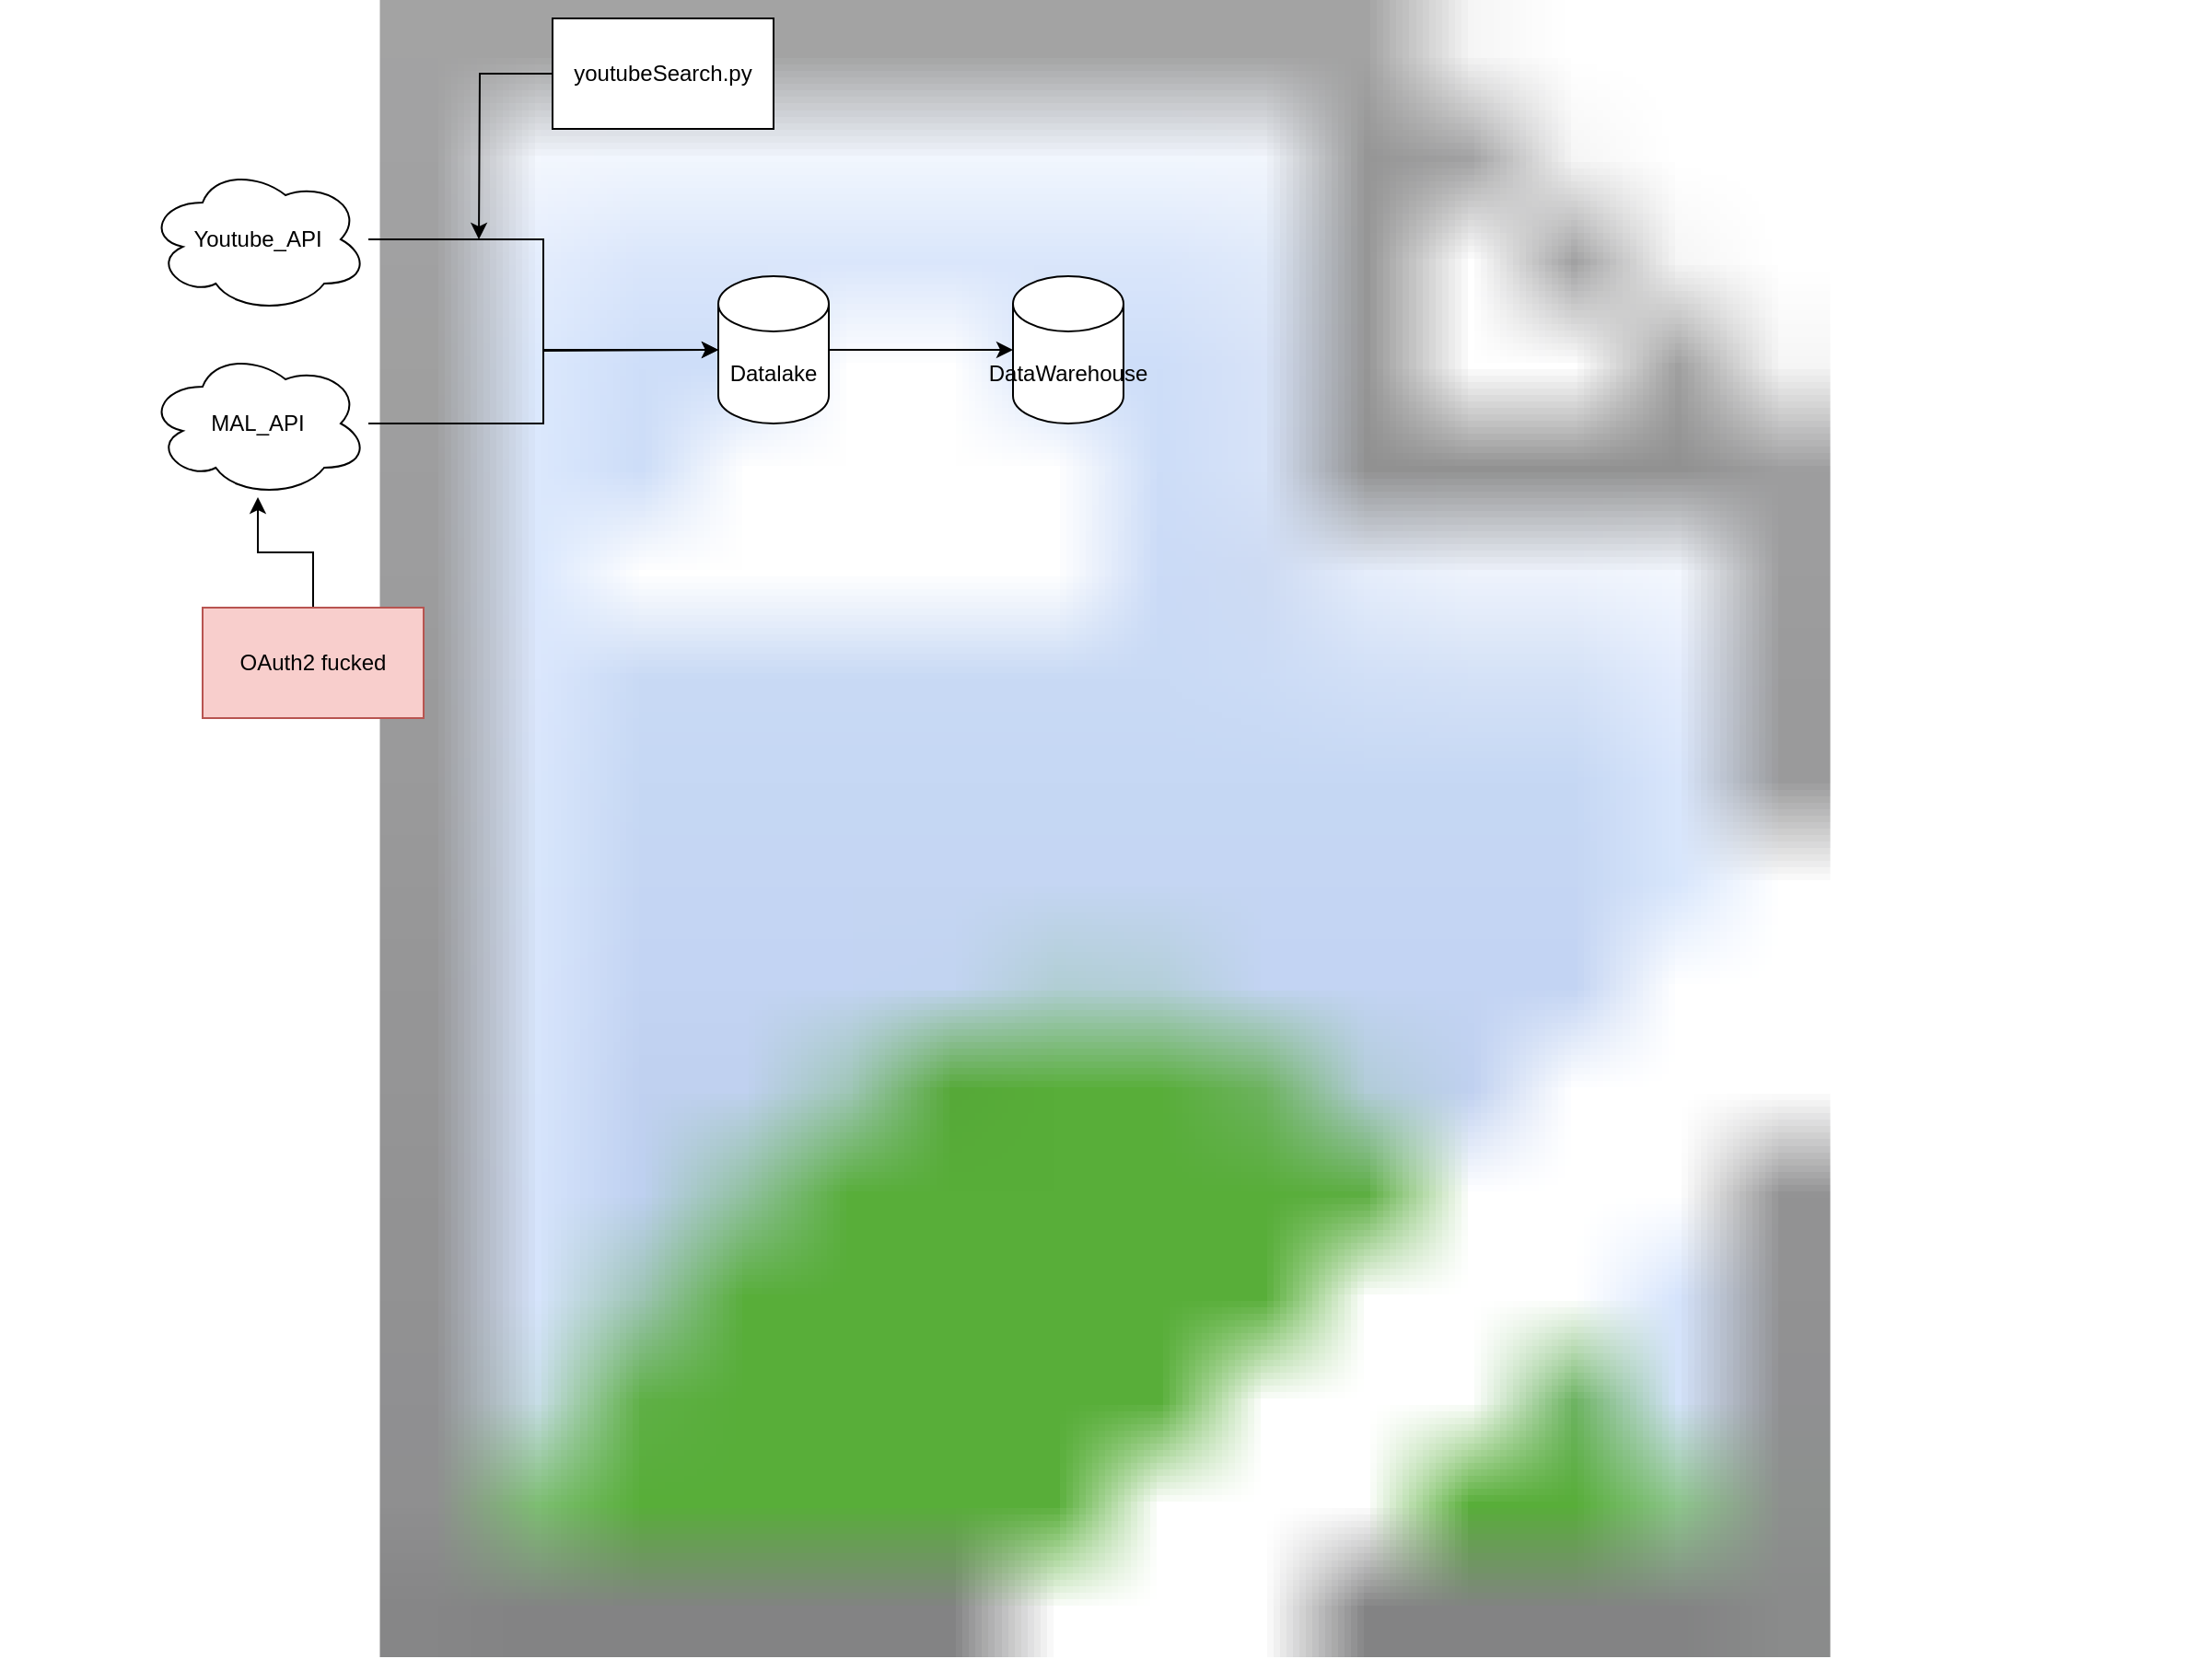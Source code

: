 <mxfile version="15.8.2" type="device"><diagram id="Q42znAQDq5oZFikcI2yW" name="Page-1"><mxGraphModel dx="1422" dy="762" grid="1" gridSize="10" guides="1" tooltips="1" connect="1" arrows="1" fold="1" page="1" pageScale="1" pageWidth="850" pageHeight="1100" background="#ffffff" backgroundImage="{&quot;src&quot;:&quot;https://pbs.twimg.com/media/EvaIUjzWYAEJ3Zk.jpg&quot;,&quot;width&quot;:&quot;1200&quot;,&quot;height&quot;:&quot;900&quot;,&quot;x&quot;:0,&quot;y&quot;:0}" math="0" shadow="0"><root><mxCell id="0"/><mxCell id="1" parent="0"/><mxCell id="G_QRwmbR7JzEpxtIQRhe-4" style="edgeStyle=orthogonalEdgeStyle;rounded=0;orthogonalLoop=1;jettySize=auto;html=1;entryX=0;entryY=0.5;entryDx=0;entryDy=0;entryPerimeter=0;" edge="1" parent="1" source="G_QRwmbR7JzEpxtIQRhe-1" target="G_QRwmbR7JzEpxtIQRhe-2"><mxGeometry relative="1" as="geometry"/></mxCell><mxCell id="G_QRwmbR7JzEpxtIQRhe-1" value="Youtube_API" style="ellipse;shape=cloud;whiteSpace=wrap;html=1;" vertex="1" parent="1"><mxGeometry x="80" y="90" width="120" height="80" as="geometry"/></mxCell><mxCell id="G_QRwmbR7JzEpxtIQRhe-12" style="edgeStyle=orthogonalEdgeStyle;rounded=0;orthogonalLoop=1;jettySize=auto;html=1;entryX=0;entryY=0.5;entryDx=0;entryDy=0;entryPerimeter=0;" edge="1" parent="1" source="G_QRwmbR7JzEpxtIQRhe-2" target="G_QRwmbR7JzEpxtIQRhe-11"><mxGeometry relative="1" as="geometry"/></mxCell><mxCell id="G_QRwmbR7JzEpxtIQRhe-2" value="Datalake" style="shape=cylinder3;whiteSpace=wrap;html=1;boundedLbl=1;backgroundOutline=1;size=15;" vertex="1" parent="1"><mxGeometry x="390" y="150" width="60" height="80" as="geometry"/></mxCell><mxCell id="G_QRwmbR7JzEpxtIQRhe-5" style="edgeStyle=orthogonalEdgeStyle;rounded=0;orthogonalLoop=1;jettySize=auto;html=1;" edge="1" parent="1" source="G_QRwmbR7JzEpxtIQRhe-3"><mxGeometry relative="1" as="geometry"><mxPoint x="390" y="190" as="targetPoint"/></mxGeometry></mxCell><mxCell id="G_QRwmbR7JzEpxtIQRhe-3" value="MAL_API" style="ellipse;shape=cloud;whiteSpace=wrap;html=1;" vertex="1" parent="1"><mxGeometry x="80" y="190" width="120" height="80" as="geometry"/></mxCell><mxCell id="G_QRwmbR7JzEpxtIQRhe-8" style="edgeStyle=orthogonalEdgeStyle;rounded=0;orthogonalLoop=1;jettySize=auto;html=1;entryX=0.5;entryY=1;entryDx=0;entryDy=0;entryPerimeter=0;" edge="1" parent="1" source="G_QRwmbR7JzEpxtIQRhe-7" target="G_QRwmbR7JzEpxtIQRhe-3"><mxGeometry relative="1" as="geometry"/></mxCell><mxCell id="G_QRwmbR7JzEpxtIQRhe-7" value="OAuth2 fucked" style="rounded=0;whiteSpace=wrap;html=1;fillColor=#f8cecc;strokeColor=#b85450;" vertex="1" parent="1"><mxGeometry x="110" y="330" width="120" height="60" as="geometry"/></mxCell><mxCell id="G_QRwmbR7JzEpxtIQRhe-10" style="edgeStyle=orthogonalEdgeStyle;rounded=0;orthogonalLoop=1;jettySize=auto;html=1;" edge="1" parent="1" source="G_QRwmbR7JzEpxtIQRhe-9"><mxGeometry relative="1" as="geometry"><mxPoint x="260" y="130" as="targetPoint"/></mxGeometry></mxCell><mxCell id="G_QRwmbR7JzEpxtIQRhe-9" value="youtubeSearch.py" style="rounded=0;whiteSpace=wrap;html=1;" vertex="1" parent="1"><mxGeometry x="300" y="10" width="120" height="60" as="geometry"/></mxCell><mxCell id="G_QRwmbR7JzEpxtIQRhe-11" value="DataWarehouse" style="shape=cylinder3;whiteSpace=wrap;html=1;boundedLbl=1;backgroundOutline=1;size=15;fillColor=default;" vertex="1" parent="1"><mxGeometry x="550" y="150" width="60" height="80" as="geometry"/></mxCell></root></mxGraphModel></diagram></mxfile>